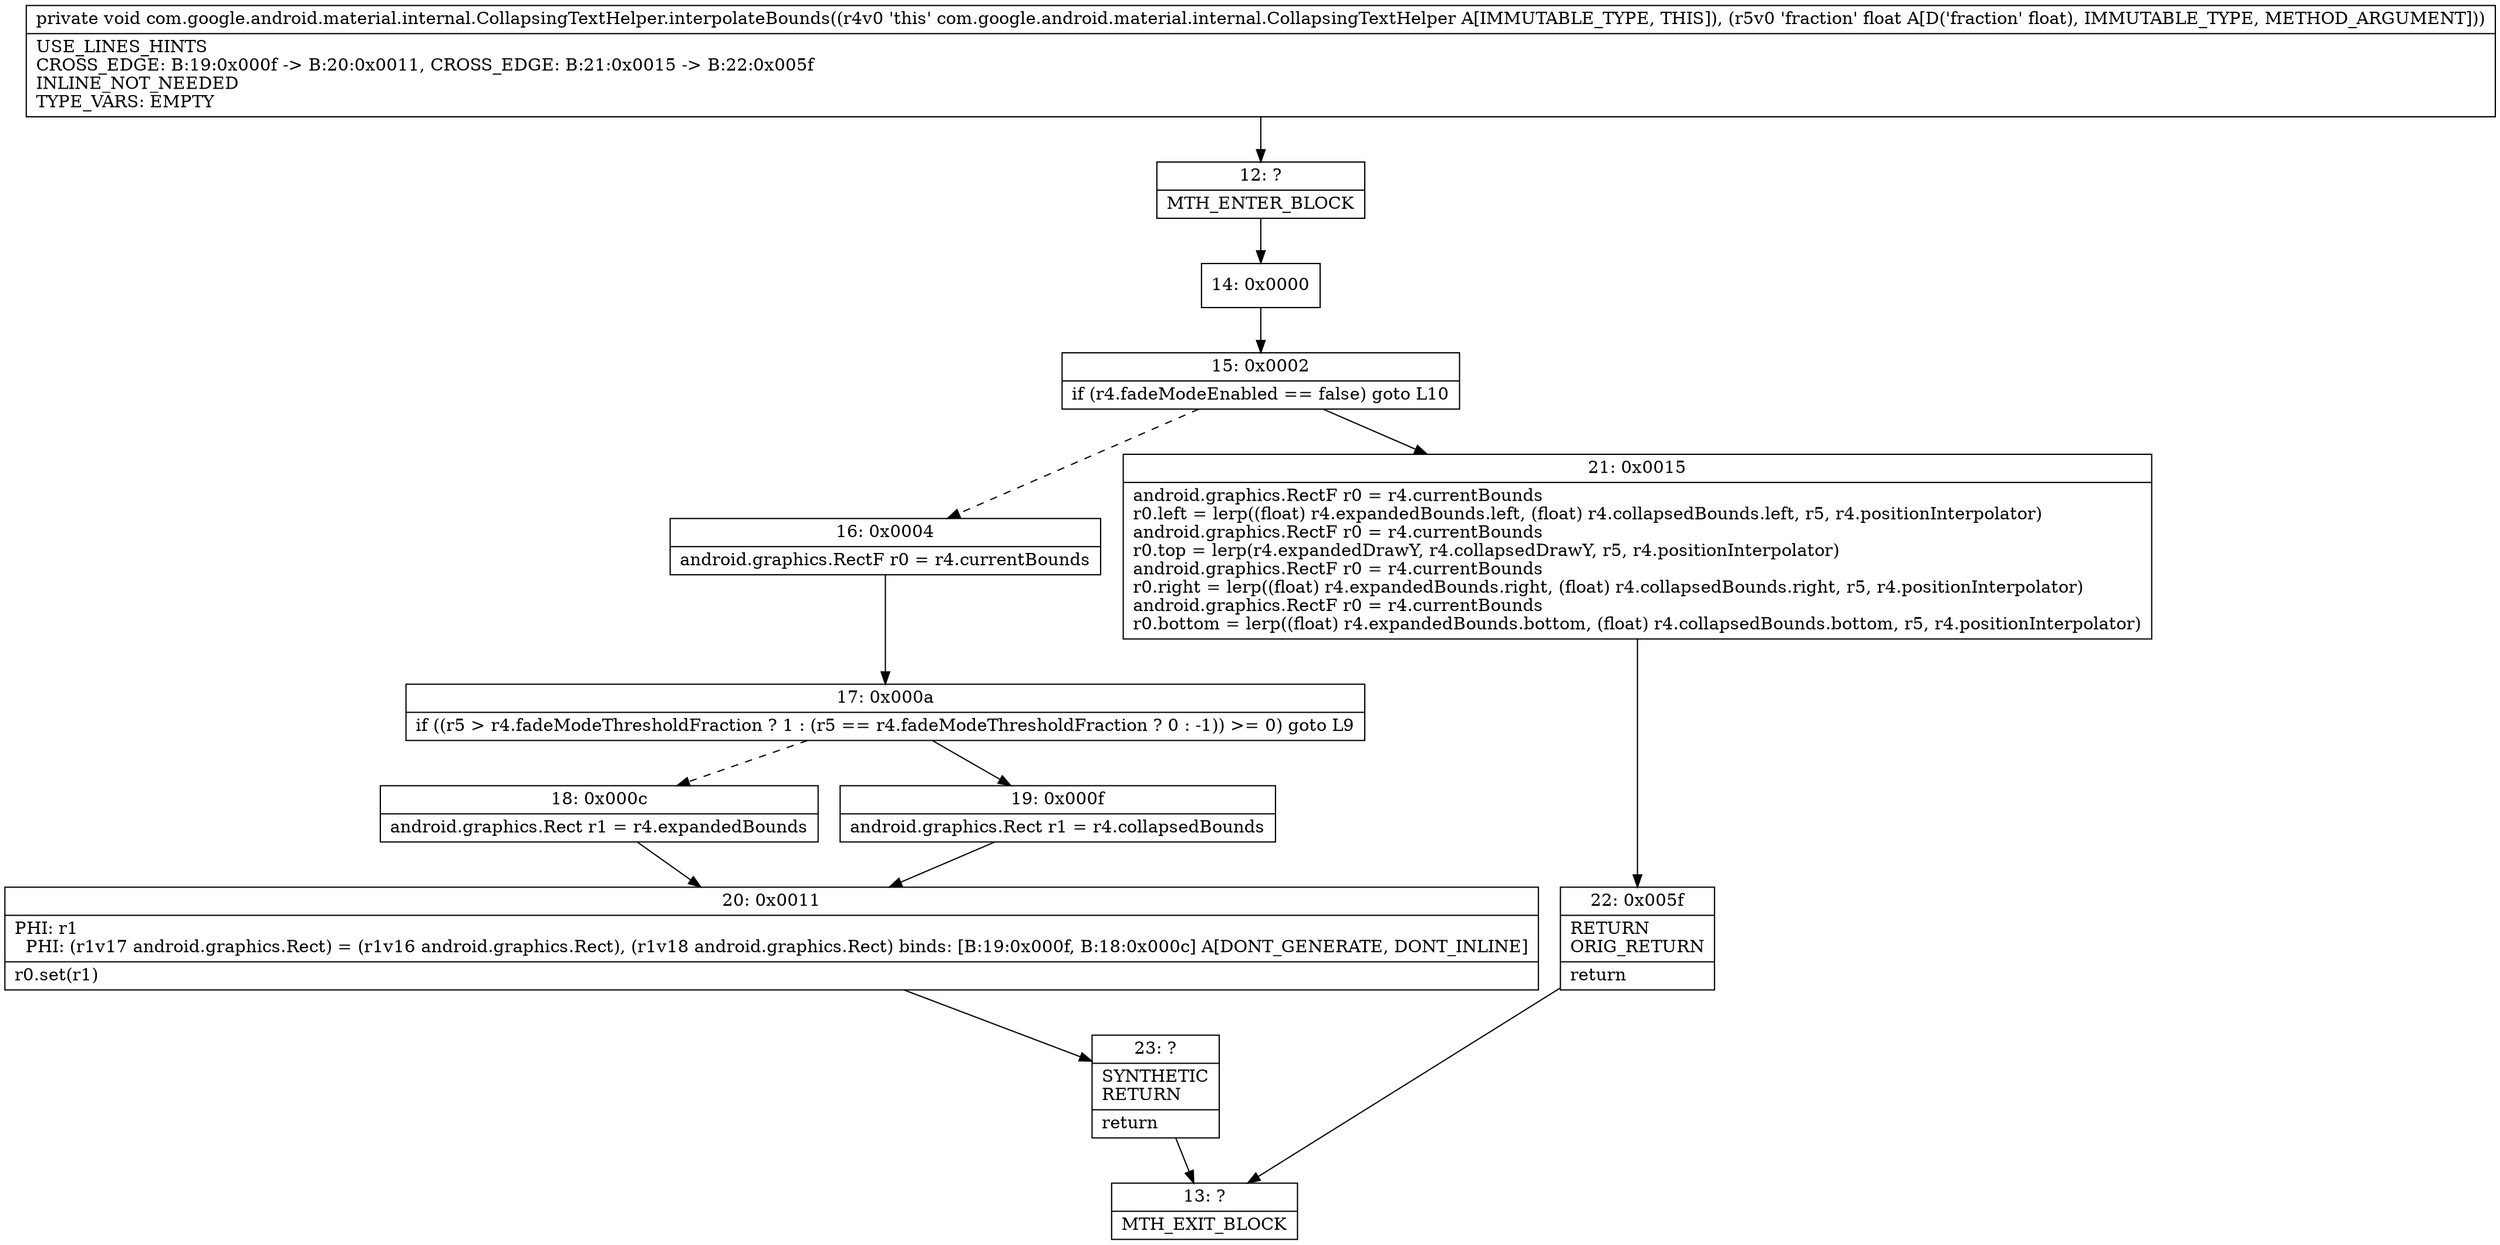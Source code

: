 digraph "CFG forcom.google.android.material.internal.CollapsingTextHelper.interpolateBounds(F)V" {
Node_12 [shape=record,label="{12\:\ ?|MTH_ENTER_BLOCK\l}"];
Node_14 [shape=record,label="{14\:\ 0x0000}"];
Node_15 [shape=record,label="{15\:\ 0x0002|if (r4.fadeModeEnabled == false) goto L10\l}"];
Node_16 [shape=record,label="{16\:\ 0x0004|android.graphics.RectF r0 = r4.currentBounds\l}"];
Node_17 [shape=record,label="{17\:\ 0x000a|if ((r5 \> r4.fadeModeThresholdFraction ? 1 : (r5 == r4.fadeModeThresholdFraction ? 0 : \-1)) \>= 0) goto L9\l}"];
Node_18 [shape=record,label="{18\:\ 0x000c|android.graphics.Rect r1 = r4.expandedBounds\l}"];
Node_20 [shape=record,label="{20\:\ 0x0011|PHI: r1 \l  PHI: (r1v17 android.graphics.Rect) = (r1v16 android.graphics.Rect), (r1v18 android.graphics.Rect) binds: [B:19:0x000f, B:18:0x000c] A[DONT_GENERATE, DONT_INLINE]\l|r0.set(r1)\l}"];
Node_23 [shape=record,label="{23\:\ ?|SYNTHETIC\lRETURN\l|return\l}"];
Node_13 [shape=record,label="{13\:\ ?|MTH_EXIT_BLOCK\l}"];
Node_19 [shape=record,label="{19\:\ 0x000f|android.graphics.Rect r1 = r4.collapsedBounds\l}"];
Node_21 [shape=record,label="{21\:\ 0x0015|android.graphics.RectF r0 = r4.currentBounds\lr0.left = lerp((float) r4.expandedBounds.left, (float) r4.collapsedBounds.left, r5, r4.positionInterpolator)\landroid.graphics.RectF r0 = r4.currentBounds\lr0.top = lerp(r4.expandedDrawY, r4.collapsedDrawY, r5, r4.positionInterpolator)\landroid.graphics.RectF r0 = r4.currentBounds\lr0.right = lerp((float) r4.expandedBounds.right, (float) r4.collapsedBounds.right, r5, r4.positionInterpolator)\landroid.graphics.RectF r0 = r4.currentBounds\lr0.bottom = lerp((float) r4.expandedBounds.bottom, (float) r4.collapsedBounds.bottom, r5, r4.positionInterpolator)\l}"];
Node_22 [shape=record,label="{22\:\ 0x005f|RETURN\lORIG_RETURN\l|return\l}"];
MethodNode[shape=record,label="{private void com.google.android.material.internal.CollapsingTextHelper.interpolateBounds((r4v0 'this' com.google.android.material.internal.CollapsingTextHelper A[IMMUTABLE_TYPE, THIS]), (r5v0 'fraction' float A[D('fraction' float), IMMUTABLE_TYPE, METHOD_ARGUMENT]))  | USE_LINES_HINTS\lCROSS_EDGE: B:19:0x000f \-\> B:20:0x0011, CROSS_EDGE: B:21:0x0015 \-\> B:22:0x005f\lINLINE_NOT_NEEDED\lTYPE_VARS: EMPTY\l}"];
MethodNode -> Node_12;Node_12 -> Node_14;
Node_14 -> Node_15;
Node_15 -> Node_16[style=dashed];
Node_15 -> Node_21;
Node_16 -> Node_17;
Node_17 -> Node_18[style=dashed];
Node_17 -> Node_19;
Node_18 -> Node_20;
Node_20 -> Node_23;
Node_23 -> Node_13;
Node_19 -> Node_20;
Node_21 -> Node_22;
Node_22 -> Node_13;
}

